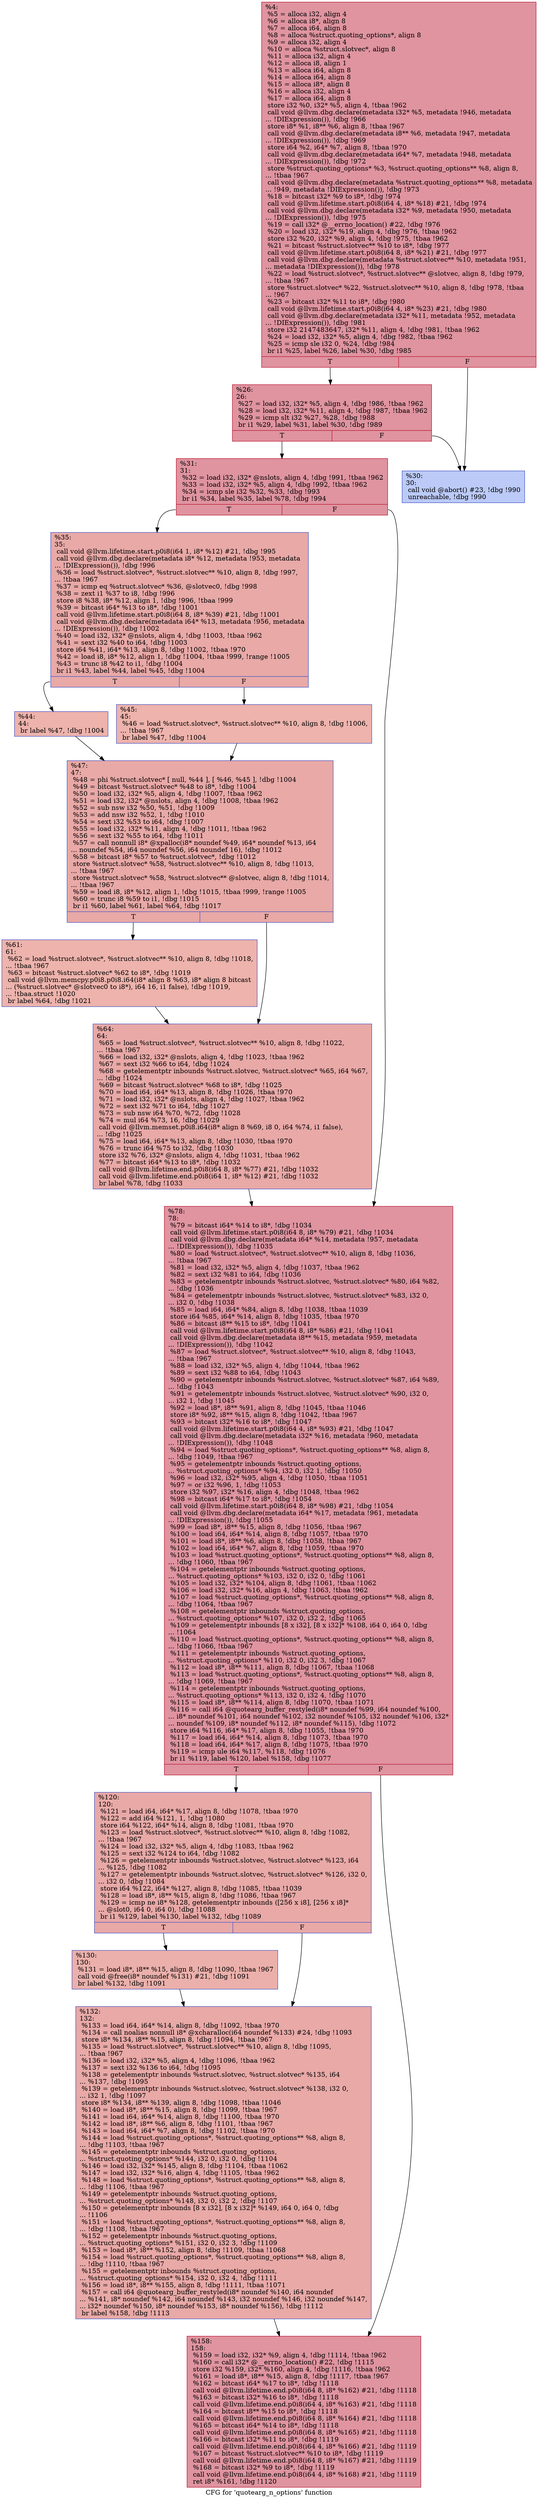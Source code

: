 digraph "CFG for 'quotearg_n_options' function" {
	label="CFG for 'quotearg_n_options' function";

	Node0x1211640 [shape=record,color="#b70d28ff", style=filled, fillcolor="#b70d2870",label="{%4:\l  %5 = alloca i32, align 4\l  %6 = alloca i8*, align 8\l  %7 = alloca i64, align 8\l  %8 = alloca %struct.quoting_options*, align 8\l  %9 = alloca i32, align 4\l  %10 = alloca %struct.slotvec*, align 8\l  %11 = alloca i32, align 4\l  %12 = alloca i8, align 1\l  %13 = alloca i64, align 8\l  %14 = alloca i64, align 8\l  %15 = alloca i8*, align 8\l  %16 = alloca i32, align 4\l  %17 = alloca i64, align 8\l  store i32 %0, i32* %5, align 4, !tbaa !962\l  call void @llvm.dbg.declare(metadata i32* %5, metadata !946, metadata\l... !DIExpression()), !dbg !966\l  store i8* %1, i8** %6, align 8, !tbaa !967\l  call void @llvm.dbg.declare(metadata i8** %6, metadata !947, metadata\l... !DIExpression()), !dbg !969\l  store i64 %2, i64* %7, align 8, !tbaa !970\l  call void @llvm.dbg.declare(metadata i64* %7, metadata !948, metadata\l... !DIExpression()), !dbg !972\l  store %struct.quoting_options* %3, %struct.quoting_options** %8, align 8,\l... !tbaa !967\l  call void @llvm.dbg.declare(metadata %struct.quoting_options** %8, metadata\l... !949, metadata !DIExpression()), !dbg !973\l  %18 = bitcast i32* %9 to i8*, !dbg !974\l  call void @llvm.lifetime.start.p0i8(i64 4, i8* %18) #21, !dbg !974\l  call void @llvm.dbg.declare(metadata i32* %9, metadata !950, metadata\l... !DIExpression()), !dbg !975\l  %19 = call i32* @__errno_location() #22, !dbg !976\l  %20 = load i32, i32* %19, align 4, !dbg !976, !tbaa !962\l  store i32 %20, i32* %9, align 4, !dbg !975, !tbaa !962\l  %21 = bitcast %struct.slotvec** %10 to i8*, !dbg !977\l  call void @llvm.lifetime.start.p0i8(i64 8, i8* %21) #21, !dbg !977\l  call void @llvm.dbg.declare(metadata %struct.slotvec** %10, metadata !951,\l... metadata !DIExpression()), !dbg !978\l  %22 = load %struct.slotvec*, %struct.slotvec** @slotvec, align 8, !dbg !979,\l... !tbaa !967\l  store %struct.slotvec* %22, %struct.slotvec** %10, align 8, !dbg !978, !tbaa\l... !967\l  %23 = bitcast i32* %11 to i8*, !dbg !980\l  call void @llvm.lifetime.start.p0i8(i64 4, i8* %23) #21, !dbg !980\l  call void @llvm.dbg.declare(metadata i32* %11, metadata !952, metadata\l... !DIExpression()), !dbg !981\l  store i32 2147483647, i32* %11, align 4, !dbg !981, !tbaa !962\l  %24 = load i32, i32* %5, align 4, !dbg !982, !tbaa !962\l  %25 = icmp sle i32 0, %24, !dbg !984\l  br i1 %25, label %26, label %30, !dbg !985\l|{<s0>T|<s1>F}}"];
	Node0x1211640:s0 -> Node0x1212190;
	Node0x1211640:s1 -> Node0x12121e0;
	Node0x1212190 [shape=record,color="#b70d28ff", style=filled, fillcolor="#b70d2870",label="{%26:\l26:                                               \l  %27 = load i32, i32* %5, align 4, !dbg !986, !tbaa !962\l  %28 = load i32, i32* %11, align 4, !dbg !987, !tbaa !962\l  %29 = icmp slt i32 %27, %28, !dbg !988\l  br i1 %29, label %31, label %30, !dbg !989\l|{<s0>T|<s1>F}}"];
	Node0x1212190:s0 -> Node0x1212230;
	Node0x1212190:s1 -> Node0x12121e0;
	Node0x12121e0 [shape=record,color="#3d50c3ff", style=filled, fillcolor="#6687ed70",label="{%30:\l30:                                               \l  call void @abort() #23, !dbg !990\l  unreachable, !dbg !990\l}"];
	Node0x1212230 [shape=record,color="#b70d28ff", style=filled, fillcolor="#b70d2870",label="{%31:\l31:                                               \l  %32 = load i32, i32* @nslots, align 4, !dbg !991, !tbaa !962\l  %33 = load i32, i32* %5, align 4, !dbg !992, !tbaa !962\l  %34 = icmp sle i32 %32, %33, !dbg !993\l  br i1 %34, label %35, label %78, !dbg !994\l|{<s0>T|<s1>F}}"];
	Node0x1212230:s0 -> Node0x1212280;
	Node0x1212230:s1 -> Node0x1212460;
	Node0x1212280 [shape=record,color="#3d50c3ff", style=filled, fillcolor="#ca3b3770",label="{%35:\l35:                                               \l  call void @llvm.lifetime.start.p0i8(i64 1, i8* %12) #21, !dbg !995\l  call void @llvm.dbg.declare(metadata i8* %12, metadata !953, metadata\l... !DIExpression()), !dbg !996\l  %36 = load %struct.slotvec*, %struct.slotvec** %10, align 8, !dbg !997,\l... !tbaa !967\l  %37 = icmp eq %struct.slotvec* %36, @slotvec0, !dbg !998\l  %38 = zext i1 %37 to i8, !dbg !996\l  store i8 %38, i8* %12, align 1, !dbg !996, !tbaa !999\l  %39 = bitcast i64* %13 to i8*, !dbg !1001\l  call void @llvm.lifetime.start.p0i8(i64 8, i8* %39) #21, !dbg !1001\l  call void @llvm.dbg.declare(metadata i64* %13, metadata !956, metadata\l... !DIExpression()), !dbg !1002\l  %40 = load i32, i32* @nslots, align 4, !dbg !1003, !tbaa !962\l  %41 = sext i32 %40 to i64, !dbg !1003\l  store i64 %41, i64* %13, align 8, !dbg !1002, !tbaa !970\l  %42 = load i8, i8* %12, align 1, !dbg !1004, !tbaa !999, !range !1005\l  %43 = trunc i8 %42 to i1, !dbg !1004\l  br i1 %43, label %44, label %45, !dbg !1004\l|{<s0>T|<s1>F}}"];
	Node0x1212280:s0 -> Node0x12122d0;
	Node0x1212280:s1 -> Node0x1212320;
	Node0x12122d0 [shape=record,color="#3d50c3ff", style=filled, fillcolor="#d6524470",label="{%44:\l44:                                               \l  br label %47, !dbg !1004\l}"];
	Node0x12122d0 -> Node0x1212370;
	Node0x1212320 [shape=record,color="#3d50c3ff", style=filled, fillcolor="#d6524470",label="{%45:\l45:                                               \l  %46 = load %struct.slotvec*, %struct.slotvec** %10, align 8, !dbg !1006,\l... !tbaa !967\l  br label %47, !dbg !1004\l}"];
	Node0x1212320 -> Node0x1212370;
	Node0x1212370 [shape=record,color="#3d50c3ff", style=filled, fillcolor="#ca3b3770",label="{%47:\l47:                                               \l  %48 = phi %struct.slotvec* [ null, %44 ], [ %46, %45 ], !dbg !1004\l  %49 = bitcast %struct.slotvec* %48 to i8*, !dbg !1004\l  %50 = load i32, i32* %5, align 4, !dbg !1007, !tbaa !962\l  %51 = load i32, i32* @nslots, align 4, !dbg !1008, !tbaa !962\l  %52 = sub nsw i32 %50, %51, !dbg !1009\l  %53 = add nsw i32 %52, 1, !dbg !1010\l  %54 = sext i32 %53 to i64, !dbg !1007\l  %55 = load i32, i32* %11, align 4, !dbg !1011, !tbaa !962\l  %56 = sext i32 %55 to i64, !dbg !1011\l  %57 = call nonnull i8* @xpalloc(i8* noundef %49, i64* noundef %13, i64\l... noundef %54, i64 noundef %56, i64 noundef 16), !dbg !1012\l  %58 = bitcast i8* %57 to %struct.slotvec*, !dbg !1012\l  store %struct.slotvec* %58, %struct.slotvec** %10, align 8, !dbg !1013,\l... !tbaa !967\l  store %struct.slotvec* %58, %struct.slotvec** @slotvec, align 8, !dbg !1014,\l... !tbaa !967\l  %59 = load i8, i8* %12, align 1, !dbg !1015, !tbaa !999, !range !1005\l  %60 = trunc i8 %59 to i1, !dbg !1015\l  br i1 %60, label %61, label %64, !dbg !1017\l|{<s0>T|<s1>F}}"];
	Node0x1212370:s0 -> Node0x12123c0;
	Node0x1212370:s1 -> Node0x1212410;
	Node0x12123c0 [shape=record,color="#3d50c3ff", style=filled, fillcolor="#d6524470",label="{%61:\l61:                                               \l  %62 = load %struct.slotvec*, %struct.slotvec** %10, align 8, !dbg !1018,\l... !tbaa !967\l  %63 = bitcast %struct.slotvec* %62 to i8*, !dbg !1019\l  call void @llvm.memcpy.p0i8.p0i8.i64(i8* align 8 %63, i8* align 8 bitcast\l... (%struct.slotvec* @slotvec0 to i8*), i64 16, i1 false), !dbg !1019,\l... !tbaa.struct !1020\l  br label %64, !dbg !1021\l}"];
	Node0x12123c0 -> Node0x1212410;
	Node0x1212410 [shape=record,color="#3d50c3ff", style=filled, fillcolor="#ca3b3770",label="{%64:\l64:                                               \l  %65 = load %struct.slotvec*, %struct.slotvec** %10, align 8, !dbg !1022,\l... !tbaa !967\l  %66 = load i32, i32* @nslots, align 4, !dbg !1023, !tbaa !962\l  %67 = sext i32 %66 to i64, !dbg !1024\l  %68 = getelementptr inbounds %struct.slotvec, %struct.slotvec* %65, i64 %67,\l... !dbg !1024\l  %69 = bitcast %struct.slotvec* %68 to i8*, !dbg !1025\l  %70 = load i64, i64* %13, align 8, !dbg !1026, !tbaa !970\l  %71 = load i32, i32* @nslots, align 4, !dbg !1027, !tbaa !962\l  %72 = sext i32 %71 to i64, !dbg !1027\l  %73 = sub nsw i64 %70, %72, !dbg !1028\l  %74 = mul i64 %73, 16, !dbg !1029\l  call void @llvm.memset.p0i8.i64(i8* align 8 %69, i8 0, i64 %74, i1 false),\l... !dbg !1025\l  %75 = load i64, i64* %13, align 8, !dbg !1030, !tbaa !970\l  %76 = trunc i64 %75 to i32, !dbg !1030\l  store i32 %76, i32* @nslots, align 4, !dbg !1031, !tbaa !962\l  %77 = bitcast i64* %13 to i8*, !dbg !1032\l  call void @llvm.lifetime.end.p0i8(i64 8, i8* %77) #21, !dbg !1032\l  call void @llvm.lifetime.end.p0i8(i64 1, i8* %12) #21, !dbg !1032\l  br label %78, !dbg !1033\l}"];
	Node0x1212410 -> Node0x1212460;
	Node0x1212460 [shape=record,color="#b70d28ff", style=filled, fillcolor="#b70d2870",label="{%78:\l78:                                               \l  %79 = bitcast i64* %14 to i8*, !dbg !1034\l  call void @llvm.lifetime.start.p0i8(i64 8, i8* %79) #21, !dbg !1034\l  call void @llvm.dbg.declare(metadata i64* %14, metadata !957, metadata\l... !DIExpression()), !dbg !1035\l  %80 = load %struct.slotvec*, %struct.slotvec** %10, align 8, !dbg !1036,\l... !tbaa !967\l  %81 = load i32, i32* %5, align 4, !dbg !1037, !tbaa !962\l  %82 = sext i32 %81 to i64, !dbg !1036\l  %83 = getelementptr inbounds %struct.slotvec, %struct.slotvec* %80, i64 %82,\l... !dbg !1036\l  %84 = getelementptr inbounds %struct.slotvec, %struct.slotvec* %83, i32 0,\l... i32 0, !dbg !1038\l  %85 = load i64, i64* %84, align 8, !dbg !1038, !tbaa !1039\l  store i64 %85, i64* %14, align 8, !dbg !1035, !tbaa !970\l  %86 = bitcast i8** %15 to i8*, !dbg !1041\l  call void @llvm.lifetime.start.p0i8(i64 8, i8* %86) #21, !dbg !1041\l  call void @llvm.dbg.declare(metadata i8** %15, metadata !959, metadata\l... !DIExpression()), !dbg !1042\l  %87 = load %struct.slotvec*, %struct.slotvec** %10, align 8, !dbg !1043,\l... !tbaa !967\l  %88 = load i32, i32* %5, align 4, !dbg !1044, !tbaa !962\l  %89 = sext i32 %88 to i64, !dbg !1043\l  %90 = getelementptr inbounds %struct.slotvec, %struct.slotvec* %87, i64 %89,\l... !dbg !1043\l  %91 = getelementptr inbounds %struct.slotvec, %struct.slotvec* %90, i32 0,\l... i32 1, !dbg !1045\l  %92 = load i8*, i8** %91, align 8, !dbg !1045, !tbaa !1046\l  store i8* %92, i8** %15, align 8, !dbg !1042, !tbaa !967\l  %93 = bitcast i32* %16 to i8*, !dbg !1047\l  call void @llvm.lifetime.start.p0i8(i64 4, i8* %93) #21, !dbg !1047\l  call void @llvm.dbg.declare(metadata i32* %16, metadata !960, metadata\l... !DIExpression()), !dbg !1048\l  %94 = load %struct.quoting_options*, %struct.quoting_options** %8, align 8,\l... !dbg !1049, !tbaa !967\l  %95 = getelementptr inbounds %struct.quoting_options,\l... %struct.quoting_options* %94, i32 0, i32 1, !dbg !1050\l  %96 = load i32, i32* %95, align 4, !dbg !1050, !tbaa !1051\l  %97 = or i32 %96, 1, !dbg !1053\l  store i32 %97, i32* %16, align 4, !dbg !1048, !tbaa !962\l  %98 = bitcast i64* %17 to i8*, !dbg !1054\l  call void @llvm.lifetime.start.p0i8(i64 8, i8* %98) #21, !dbg !1054\l  call void @llvm.dbg.declare(metadata i64* %17, metadata !961, metadata\l... !DIExpression()), !dbg !1055\l  %99 = load i8*, i8** %15, align 8, !dbg !1056, !tbaa !967\l  %100 = load i64, i64* %14, align 8, !dbg !1057, !tbaa !970\l  %101 = load i8*, i8** %6, align 8, !dbg !1058, !tbaa !967\l  %102 = load i64, i64* %7, align 8, !dbg !1059, !tbaa !970\l  %103 = load %struct.quoting_options*, %struct.quoting_options** %8, align 8,\l... !dbg !1060, !tbaa !967\l  %104 = getelementptr inbounds %struct.quoting_options,\l... %struct.quoting_options* %103, i32 0, i32 0, !dbg !1061\l  %105 = load i32, i32* %104, align 8, !dbg !1061, !tbaa !1062\l  %106 = load i32, i32* %16, align 4, !dbg !1063, !tbaa !962\l  %107 = load %struct.quoting_options*, %struct.quoting_options** %8, align 8,\l... !dbg !1064, !tbaa !967\l  %108 = getelementptr inbounds %struct.quoting_options,\l... %struct.quoting_options* %107, i32 0, i32 2, !dbg !1065\l  %109 = getelementptr inbounds [8 x i32], [8 x i32]* %108, i64 0, i64 0, !dbg\l... !1064\l  %110 = load %struct.quoting_options*, %struct.quoting_options** %8, align 8,\l... !dbg !1066, !tbaa !967\l  %111 = getelementptr inbounds %struct.quoting_options,\l... %struct.quoting_options* %110, i32 0, i32 3, !dbg !1067\l  %112 = load i8*, i8** %111, align 8, !dbg !1067, !tbaa !1068\l  %113 = load %struct.quoting_options*, %struct.quoting_options** %8, align 8,\l... !dbg !1069, !tbaa !967\l  %114 = getelementptr inbounds %struct.quoting_options,\l... %struct.quoting_options* %113, i32 0, i32 4, !dbg !1070\l  %115 = load i8*, i8** %114, align 8, !dbg !1070, !tbaa !1071\l  %116 = call i64 @quotearg_buffer_restyled(i8* noundef %99, i64 noundef %100,\l... i8* noundef %101, i64 noundef %102, i32 noundef %105, i32 noundef %106, i32*\l... noundef %109, i8* noundef %112, i8* noundef %115), !dbg !1072\l  store i64 %116, i64* %17, align 8, !dbg !1055, !tbaa !970\l  %117 = load i64, i64* %14, align 8, !dbg !1073, !tbaa !970\l  %118 = load i64, i64* %17, align 8, !dbg !1075, !tbaa !970\l  %119 = icmp ule i64 %117, %118, !dbg !1076\l  br i1 %119, label %120, label %158, !dbg !1077\l|{<s0>T|<s1>F}}"];
	Node0x1212460:s0 -> Node0x12124b0;
	Node0x1212460:s1 -> Node0x12125a0;
	Node0x12124b0 [shape=record,color="#3d50c3ff", style=filled, fillcolor="#ca3b3770",label="{%120:\l120:                                              \l  %121 = load i64, i64* %17, align 8, !dbg !1078, !tbaa !970\l  %122 = add i64 %121, 1, !dbg !1080\l  store i64 %122, i64* %14, align 8, !dbg !1081, !tbaa !970\l  %123 = load %struct.slotvec*, %struct.slotvec** %10, align 8, !dbg !1082,\l... !tbaa !967\l  %124 = load i32, i32* %5, align 4, !dbg !1083, !tbaa !962\l  %125 = sext i32 %124 to i64, !dbg !1082\l  %126 = getelementptr inbounds %struct.slotvec, %struct.slotvec* %123, i64\l... %125, !dbg !1082\l  %127 = getelementptr inbounds %struct.slotvec, %struct.slotvec* %126, i32 0,\l... i32 0, !dbg !1084\l  store i64 %122, i64* %127, align 8, !dbg !1085, !tbaa !1039\l  %128 = load i8*, i8** %15, align 8, !dbg !1086, !tbaa !967\l  %129 = icmp ne i8* %128, getelementptr inbounds ([256 x i8], [256 x i8]*\l... @slot0, i64 0, i64 0), !dbg !1088\l  br i1 %129, label %130, label %132, !dbg !1089\l|{<s0>T|<s1>F}}"];
	Node0x12124b0:s0 -> Node0x1212500;
	Node0x12124b0:s1 -> Node0x1212550;
	Node0x1212500 [shape=record,color="#3d50c3ff", style=filled, fillcolor="#d24b4070",label="{%130:\l130:                                              \l  %131 = load i8*, i8** %15, align 8, !dbg !1090, !tbaa !967\l  call void @free(i8* noundef %131) #21, !dbg !1091\l  br label %132, !dbg !1091\l}"];
	Node0x1212500 -> Node0x1212550;
	Node0x1212550 [shape=record,color="#3d50c3ff", style=filled, fillcolor="#ca3b3770",label="{%132:\l132:                                              \l  %133 = load i64, i64* %14, align 8, !dbg !1092, !tbaa !970\l  %134 = call noalias nonnull i8* @xcharalloc(i64 noundef %133) #24, !dbg !1093\l  store i8* %134, i8** %15, align 8, !dbg !1094, !tbaa !967\l  %135 = load %struct.slotvec*, %struct.slotvec** %10, align 8, !dbg !1095,\l... !tbaa !967\l  %136 = load i32, i32* %5, align 4, !dbg !1096, !tbaa !962\l  %137 = sext i32 %136 to i64, !dbg !1095\l  %138 = getelementptr inbounds %struct.slotvec, %struct.slotvec* %135, i64\l... %137, !dbg !1095\l  %139 = getelementptr inbounds %struct.slotvec, %struct.slotvec* %138, i32 0,\l... i32 1, !dbg !1097\l  store i8* %134, i8** %139, align 8, !dbg !1098, !tbaa !1046\l  %140 = load i8*, i8** %15, align 8, !dbg !1099, !tbaa !967\l  %141 = load i64, i64* %14, align 8, !dbg !1100, !tbaa !970\l  %142 = load i8*, i8** %6, align 8, !dbg !1101, !tbaa !967\l  %143 = load i64, i64* %7, align 8, !dbg !1102, !tbaa !970\l  %144 = load %struct.quoting_options*, %struct.quoting_options** %8, align 8,\l... !dbg !1103, !tbaa !967\l  %145 = getelementptr inbounds %struct.quoting_options,\l... %struct.quoting_options* %144, i32 0, i32 0, !dbg !1104\l  %146 = load i32, i32* %145, align 8, !dbg !1104, !tbaa !1062\l  %147 = load i32, i32* %16, align 4, !dbg !1105, !tbaa !962\l  %148 = load %struct.quoting_options*, %struct.quoting_options** %8, align 8,\l... !dbg !1106, !tbaa !967\l  %149 = getelementptr inbounds %struct.quoting_options,\l... %struct.quoting_options* %148, i32 0, i32 2, !dbg !1107\l  %150 = getelementptr inbounds [8 x i32], [8 x i32]* %149, i64 0, i64 0, !dbg\l... !1106\l  %151 = load %struct.quoting_options*, %struct.quoting_options** %8, align 8,\l... !dbg !1108, !tbaa !967\l  %152 = getelementptr inbounds %struct.quoting_options,\l... %struct.quoting_options* %151, i32 0, i32 3, !dbg !1109\l  %153 = load i8*, i8** %152, align 8, !dbg !1109, !tbaa !1068\l  %154 = load %struct.quoting_options*, %struct.quoting_options** %8, align 8,\l... !dbg !1110, !tbaa !967\l  %155 = getelementptr inbounds %struct.quoting_options,\l... %struct.quoting_options* %154, i32 0, i32 4, !dbg !1111\l  %156 = load i8*, i8** %155, align 8, !dbg !1111, !tbaa !1071\l  %157 = call i64 @quotearg_buffer_restyled(i8* noundef %140, i64 noundef\l... %141, i8* noundef %142, i64 noundef %143, i32 noundef %146, i32 noundef %147,\l... i32* noundef %150, i8* noundef %153, i8* noundef %156), !dbg !1112\l  br label %158, !dbg !1113\l}"];
	Node0x1212550 -> Node0x12125a0;
	Node0x12125a0 [shape=record,color="#b70d28ff", style=filled, fillcolor="#b70d2870",label="{%158:\l158:                                              \l  %159 = load i32, i32* %9, align 4, !dbg !1114, !tbaa !962\l  %160 = call i32* @__errno_location() #22, !dbg !1115\l  store i32 %159, i32* %160, align 4, !dbg !1116, !tbaa !962\l  %161 = load i8*, i8** %15, align 8, !dbg !1117, !tbaa !967\l  %162 = bitcast i64* %17 to i8*, !dbg !1118\l  call void @llvm.lifetime.end.p0i8(i64 8, i8* %162) #21, !dbg !1118\l  %163 = bitcast i32* %16 to i8*, !dbg !1118\l  call void @llvm.lifetime.end.p0i8(i64 4, i8* %163) #21, !dbg !1118\l  %164 = bitcast i8** %15 to i8*, !dbg !1118\l  call void @llvm.lifetime.end.p0i8(i64 8, i8* %164) #21, !dbg !1118\l  %165 = bitcast i64* %14 to i8*, !dbg !1118\l  call void @llvm.lifetime.end.p0i8(i64 8, i8* %165) #21, !dbg !1118\l  %166 = bitcast i32* %11 to i8*, !dbg !1119\l  call void @llvm.lifetime.end.p0i8(i64 4, i8* %166) #21, !dbg !1119\l  %167 = bitcast %struct.slotvec** %10 to i8*, !dbg !1119\l  call void @llvm.lifetime.end.p0i8(i64 8, i8* %167) #21, !dbg !1119\l  %168 = bitcast i32* %9 to i8*, !dbg !1119\l  call void @llvm.lifetime.end.p0i8(i64 4, i8* %168) #21, !dbg !1119\l  ret i8* %161, !dbg !1120\l}"];
}
